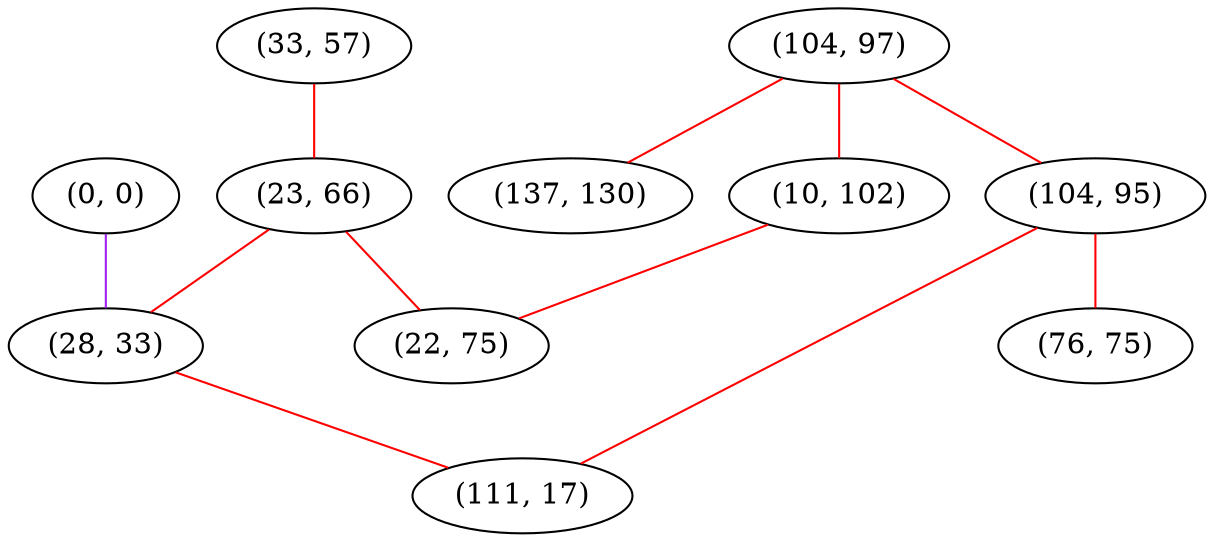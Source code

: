 graph "" {
"(0, 0)";
"(33, 57)";
"(104, 97)";
"(10, 102)";
"(23, 66)";
"(137, 130)";
"(28, 33)";
"(104, 95)";
"(76, 75)";
"(22, 75)";
"(111, 17)";
"(0, 0)" -- "(28, 33)"  [color=purple, key=0, weight=4];
"(33, 57)" -- "(23, 66)"  [color=red, key=0, weight=1];
"(104, 97)" -- "(137, 130)"  [color=red, key=0, weight=1];
"(104, 97)" -- "(10, 102)"  [color=red, key=0, weight=1];
"(104, 97)" -- "(104, 95)"  [color=red, key=0, weight=1];
"(10, 102)" -- "(22, 75)"  [color=red, key=0, weight=1];
"(23, 66)" -- "(22, 75)"  [color=red, key=0, weight=1];
"(23, 66)" -- "(28, 33)"  [color=red, key=0, weight=1];
"(28, 33)" -- "(111, 17)"  [color=red, key=0, weight=1];
"(104, 95)" -- "(76, 75)"  [color=red, key=0, weight=1];
"(104, 95)" -- "(111, 17)"  [color=red, key=0, weight=1];
}
